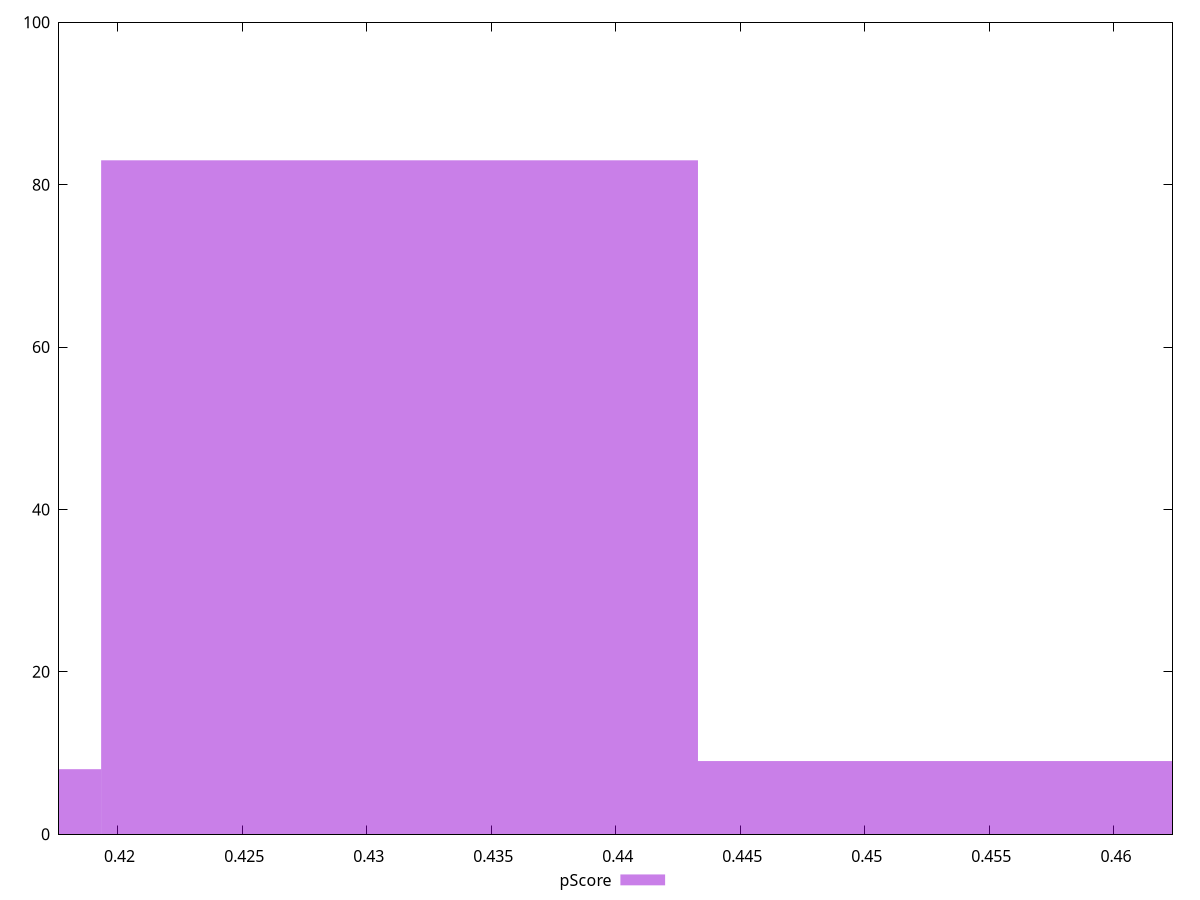 reset

$pScore <<EOF
0.4552820087838328 9
0.40735758680658724 8
0.43131979779521 83
EOF

set key outside below
set boxwidth 0.02396221098862278
set xrange [0.4176470588235294:0.4623529411764706]
set yrange [0:100]
set trange [0:100]
set style fill transparent solid 0.5 noborder
set terminal svg size 640, 490 enhanced background rgb 'white'
set output "reports/report_00031_2021-02-24T23-18-18.084Z/uses-http2/samples/card/pScore/histogram.svg"

plot $pScore title "pScore" with boxes

reset
